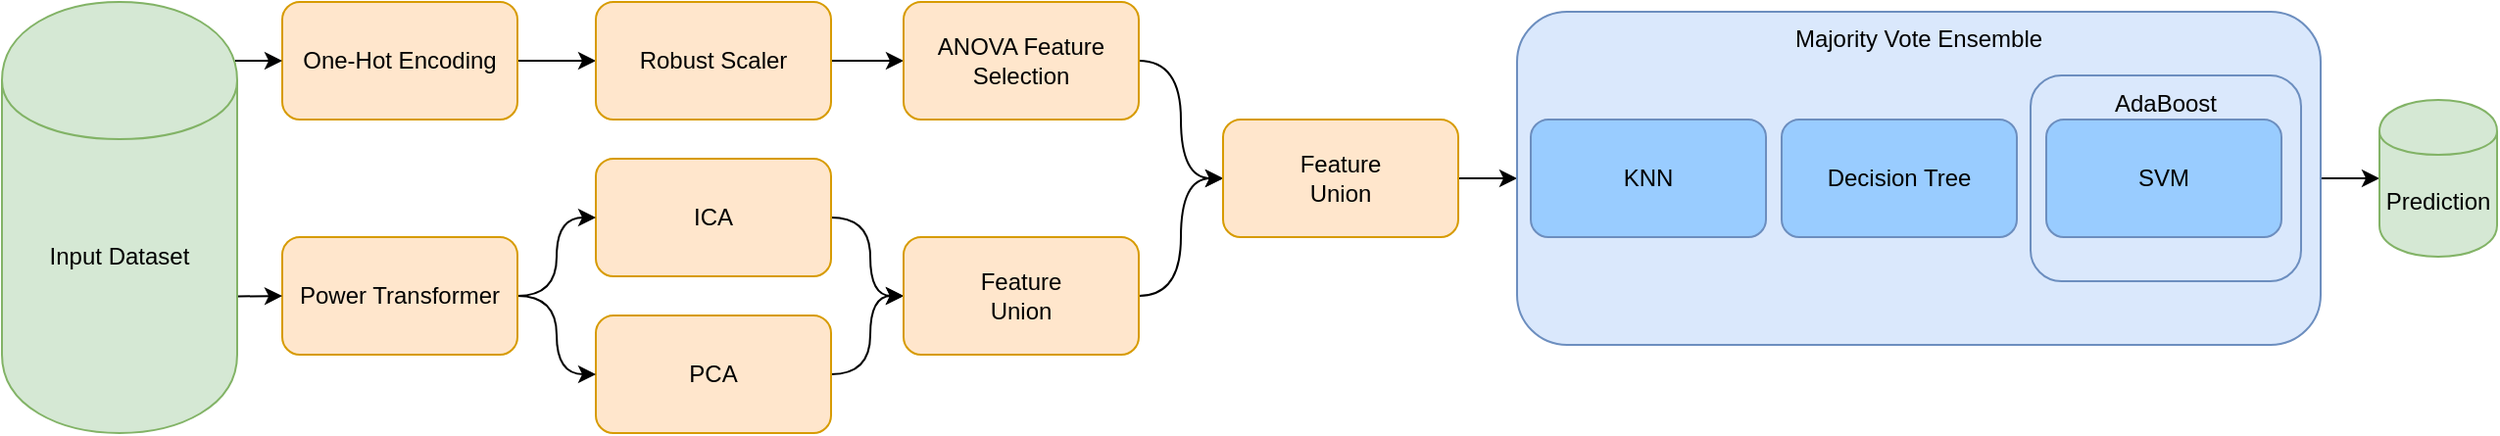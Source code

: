 <mxfile version="12.9.9" type="device"><diagram id="D9LA0AGjcPNmb7n4mFO6" name="Page-1"><mxGraphModel dx="972" dy="647" grid="1" gridSize="10" guides="1" tooltips="1" connect="1" arrows="1" fold="1" page="1" pageScale="1" pageWidth="827" pageHeight="1169" math="0" shadow="0"><root><mxCell id="0"/><mxCell id="1" parent="0"/><mxCell id="YXZ9pIIH3gG97X_bGNoD-1" value="Input Dataset" style="shape=cylinder;whiteSpace=wrap;html=1;boundedLbl=1;backgroundOutline=1;fillColor=#d5e8d4;strokeColor=#82b366;" vertex="1" parent="1"><mxGeometry x="7" y="200" width="120" height="220" as="geometry"/></mxCell><mxCell id="YXZ9pIIH3gG97X_bGNoD-12" style="edgeStyle=orthogonalEdgeStyle;rounded=0;orthogonalLoop=1;jettySize=auto;html=1;exitX=1;exitY=0.5;exitDx=0;exitDy=0;entryX=0;entryY=0.5;entryDx=0;entryDy=0;" edge="1" parent="1" source="YXZ9pIIH3gG97X_bGNoD-2" target="YXZ9pIIH3gG97X_bGNoD-6"><mxGeometry relative="1" as="geometry"/></mxCell><mxCell id="YXZ9pIIH3gG97X_bGNoD-2" value="One-Hot Encoding" style="rounded=1;whiteSpace=wrap;html=1;fillColor=#ffe6cc;strokeColor=#d79b00;" vertex="1" parent="1"><mxGeometry x="150" y="200" width="120" height="60" as="geometry"/></mxCell><mxCell id="YXZ9pIIH3gG97X_bGNoD-15" style="edgeStyle=orthogonalEdgeStyle;curved=1;rounded=0;orthogonalLoop=1;jettySize=auto;html=1;exitX=1;exitY=0.5;exitDx=0;exitDy=0;entryX=0;entryY=0.5;entryDx=0;entryDy=0;" edge="1" parent="1" source="YXZ9pIIH3gG97X_bGNoD-3" target="YXZ9pIIH3gG97X_bGNoD-8"><mxGeometry relative="1" as="geometry"/></mxCell><mxCell id="YXZ9pIIH3gG97X_bGNoD-3" value="ICA" style="rounded=1;whiteSpace=wrap;html=1;fillColor=#ffe6cc;strokeColor=#d79b00;" vertex="1" parent="1"><mxGeometry x="310" y="280" width="120" height="60" as="geometry"/></mxCell><mxCell id="YXZ9pIIH3gG97X_bGNoD-17" style="edgeStyle=orthogonalEdgeStyle;curved=1;rounded=0;orthogonalLoop=1;jettySize=auto;html=1;exitX=1;exitY=0.5;exitDx=0;exitDy=0;entryX=0;entryY=0.5;entryDx=0;entryDy=0;" edge="1" parent="1" source="YXZ9pIIH3gG97X_bGNoD-4" target="YXZ9pIIH3gG97X_bGNoD-8"><mxGeometry relative="1" as="geometry"/></mxCell><mxCell id="YXZ9pIIH3gG97X_bGNoD-4" value="PCA" style="rounded=1;whiteSpace=wrap;html=1;fillColor=#ffe6cc;strokeColor=#d79b00;" vertex="1" parent="1"><mxGeometry x="310" y="360" width="120" height="60" as="geometry"/></mxCell><mxCell id="YXZ9pIIH3gG97X_bGNoD-13" style="edgeStyle=orthogonalEdgeStyle;rounded=0;orthogonalLoop=1;jettySize=auto;html=1;exitX=1;exitY=0.5;exitDx=0;exitDy=0;entryX=0;entryY=0.5;entryDx=0;entryDy=0;curved=1;" edge="1" parent="1" source="YXZ9pIIH3gG97X_bGNoD-5" target="YXZ9pIIH3gG97X_bGNoD-3"><mxGeometry relative="1" as="geometry"/></mxCell><mxCell id="YXZ9pIIH3gG97X_bGNoD-14" style="edgeStyle=orthogonalEdgeStyle;curved=1;rounded=0;orthogonalLoop=1;jettySize=auto;html=1;exitX=1;exitY=0.5;exitDx=0;exitDy=0;entryX=0;entryY=0.5;entryDx=0;entryDy=0;" edge="1" parent="1" source="YXZ9pIIH3gG97X_bGNoD-5" target="YXZ9pIIH3gG97X_bGNoD-4"><mxGeometry relative="1" as="geometry"/></mxCell><mxCell id="YXZ9pIIH3gG97X_bGNoD-5" value="Power Transformer" style="rounded=1;whiteSpace=wrap;html=1;fillColor=#ffe6cc;strokeColor=#d79b00;" vertex="1" parent="1"><mxGeometry x="150" y="320" width="120" height="60" as="geometry"/></mxCell><mxCell id="YXZ9pIIH3gG97X_bGNoD-18" style="edgeStyle=orthogonalEdgeStyle;curved=1;rounded=0;orthogonalLoop=1;jettySize=auto;html=1;exitX=1;exitY=0.5;exitDx=0;exitDy=0;entryX=0;entryY=0.5;entryDx=0;entryDy=0;" edge="1" parent="1" source="YXZ9pIIH3gG97X_bGNoD-6" target="YXZ9pIIH3gG97X_bGNoD-7"><mxGeometry relative="1" as="geometry"/></mxCell><mxCell id="YXZ9pIIH3gG97X_bGNoD-6" value="Robust Scaler" style="rounded=1;whiteSpace=wrap;html=1;fillColor=#ffe6cc;strokeColor=#d79b00;" vertex="1" parent="1"><mxGeometry x="310" y="200" width="120" height="60" as="geometry"/></mxCell><mxCell id="YXZ9pIIH3gG97X_bGNoD-20" style="edgeStyle=orthogonalEdgeStyle;curved=1;rounded=0;orthogonalLoop=1;jettySize=auto;html=1;exitX=1;exitY=0.5;exitDx=0;exitDy=0;entryX=0;entryY=0.5;entryDx=0;entryDy=0;" edge="1" parent="1" source="YXZ9pIIH3gG97X_bGNoD-7" target="YXZ9pIIH3gG97X_bGNoD-9"><mxGeometry relative="1" as="geometry"><mxPoint x="700" y="230" as="targetPoint"/></mxGeometry></mxCell><mxCell id="YXZ9pIIH3gG97X_bGNoD-7" value="ANOVA Feature&lt;br&gt;Selection" style="rounded=1;whiteSpace=wrap;html=1;fillColor=#ffe6cc;strokeColor=#d79b00;" vertex="1" parent="1"><mxGeometry x="467" y="200" width="120" height="60" as="geometry"/></mxCell><mxCell id="YXZ9pIIH3gG97X_bGNoD-19" style="edgeStyle=orthogonalEdgeStyle;curved=1;rounded=0;orthogonalLoop=1;jettySize=auto;html=1;exitX=1;exitY=0.5;exitDx=0;exitDy=0;entryX=0;entryY=0.5;entryDx=0;entryDy=0;" edge="1" parent="1" source="YXZ9pIIH3gG97X_bGNoD-8" target="YXZ9pIIH3gG97X_bGNoD-9"><mxGeometry relative="1" as="geometry"/></mxCell><mxCell id="YXZ9pIIH3gG97X_bGNoD-8" value="Feature&lt;br&gt;Union" style="rounded=1;whiteSpace=wrap;html=1;fillColor=#ffe6cc;strokeColor=#d79b00;" vertex="1" parent="1"><mxGeometry x="467" y="320" width="120" height="60" as="geometry"/></mxCell><mxCell id="YXZ9pIIH3gG97X_bGNoD-22" style="edgeStyle=orthogonalEdgeStyle;curved=1;rounded=0;orthogonalLoop=1;jettySize=auto;html=1;exitX=1;exitY=0.5;exitDx=0;exitDy=0;" edge="1" parent="1" source="YXZ9pIIH3gG97X_bGNoD-9" target="YXZ9pIIH3gG97X_bGNoD-21"><mxGeometry relative="1" as="geometry"/></mxCell><mxCell id="YXZ9pIIH3gG97X_bGNoD-9" value="Feature&lt;br&gt;Union" style="rounded=1;whiteSpace=wrap;html=1;fillColor=#ffe6cc;strokeColor=#d79b00;" vertex="1" parent="1"><mxGeometry x="630" y="260" width="120" height="60" as="geometry"/></mxCell><mxCell id="YXZ9pIIH3gG97X_bGNoD-10" value="" style="endArrow=classic;html=1;entryX=0;entryY=0.5;entryDx=0;entryDy=0;exitX=1.004;exitY=0.683;exitDx=0;exitDy=0;exitPerimeter=0;" edge="1" parent="1" source="YXZ9pIIH3gG97X_bGNoD-1" target="YXZ9pIIH3gG97X_bGNoD-5"><mxGeometry width="50" height="50" relative="1" as="geometry"><mxPoint x="390" y="360" as="sourcePoint"/><mxPoint x="440" y="310" as="targetPoint"/></mxGeometry></mxCell><mxCell id="YXZ9pIIH3gG97X_bGNoD-11" value="" style="endArrow=classic;html=1;entryX=0;entryY=0.5;entryDx=0;entryDy=0;" edge="1" parent="1" target="YXZ9pIIH3gG97X_bGNoD-2"><mxGeometry width="50" height="50" relative="1" as="geometry"><mxPoint x="126" y="230" as="sourcePoint"/><mxPoint x="179" y="231" as="targetPoint"/></mxGeometry></mxCell><mxCell id="YXZ9pIIH3gG97X_bGNoD-24" style="edgeStyle=orthogonalEdgeStyle;curved=1;rounded=0;orthogonalLoop=1;jettySize=auto;html=1;exitX=1;exitY=0.5;exitDx=0;exitDy=0;" edge="1" parent="1" source="YXZ9pIIH3gG97X_bGNoD-21" target="YXZ9pIIH3gG97X_bGNoD-23"><mxGeometry relative="1" as="geometry"/></mxCell><mxCell id="YXZ9pIIH3gG97X_bGNoD-21" value="Majority Vote Ensemble" style="rounded=1;whiteSpace=wrap;html=1;verticalAlign=top;fillColor=#dae8fc;strokeColor=#6c8ebf;" vertex="1" parent="1"><mxGeometry x="780" y="205" width="410" height="170" as="geometry"/></mxCell><mxCell id="YXZ9pIIH3gG97X_bGNoD-23" value="Prediction" style="shape=cylinder;whiteSpace=wrap;html=1;boundedLbl=1;backgroundOutline=1;fillColor=#d5e8d4;strokeColor=#82b366;" vertex="1" parent="1"><mxGeometry x="1220" y="250" width="60" height="80" as="geometry"/></mxCell><mxCell id="YXZ9pIIH3gG97X_bGNoD-25" value="Decision Tree" style="rounded=1;whiteSpace=wrap;html=1;fillColor=#99CCFF;strokeColor=#6c8ebf;" vertex="1" parent="1"><mxGeometry x="915" y="260" width="120" height="60" as="geometry"/></mxCell><mxCell id="YXZ9pIIH3gG97X_bGNoD-26" value="AdaBoost" style="rounded=1;whiteSpace=wrap;html=1;verticalAlign=top;fillColor=#dae8fc;strokeColor=#6c8ebf;" vertex="1" parent="1"><mxGeometry x="1042" y="237.5" width="138" height="105" as="geometry"/></mxCell><mxCell id="YXZ9pIIH3gG97X_bGNoD-27" value="KNN" style="rounded=1;whiteSpace=wrap;html=1;fillColor=#99CCFF;strokeColor=#6c8ebf;" vertex="1" parent="1"><mxGeometry x="787" y="260" width="120" height="60" as="geometry"/></mxCell><mxCell id="YXZ9pIIH3gG97X_bGNoD-28" value="SVM" style="rounded=1;whiteSpace=wrap;html=1;fillColor=#99CCFF;strokeColor=#6c8ebf;" vertex="1" parent="1"><mxGeometry x="1050" y="260" width="120" height="60" as="geometry"/></mxCell></root></mxGraphModel></diagram></mxfile>